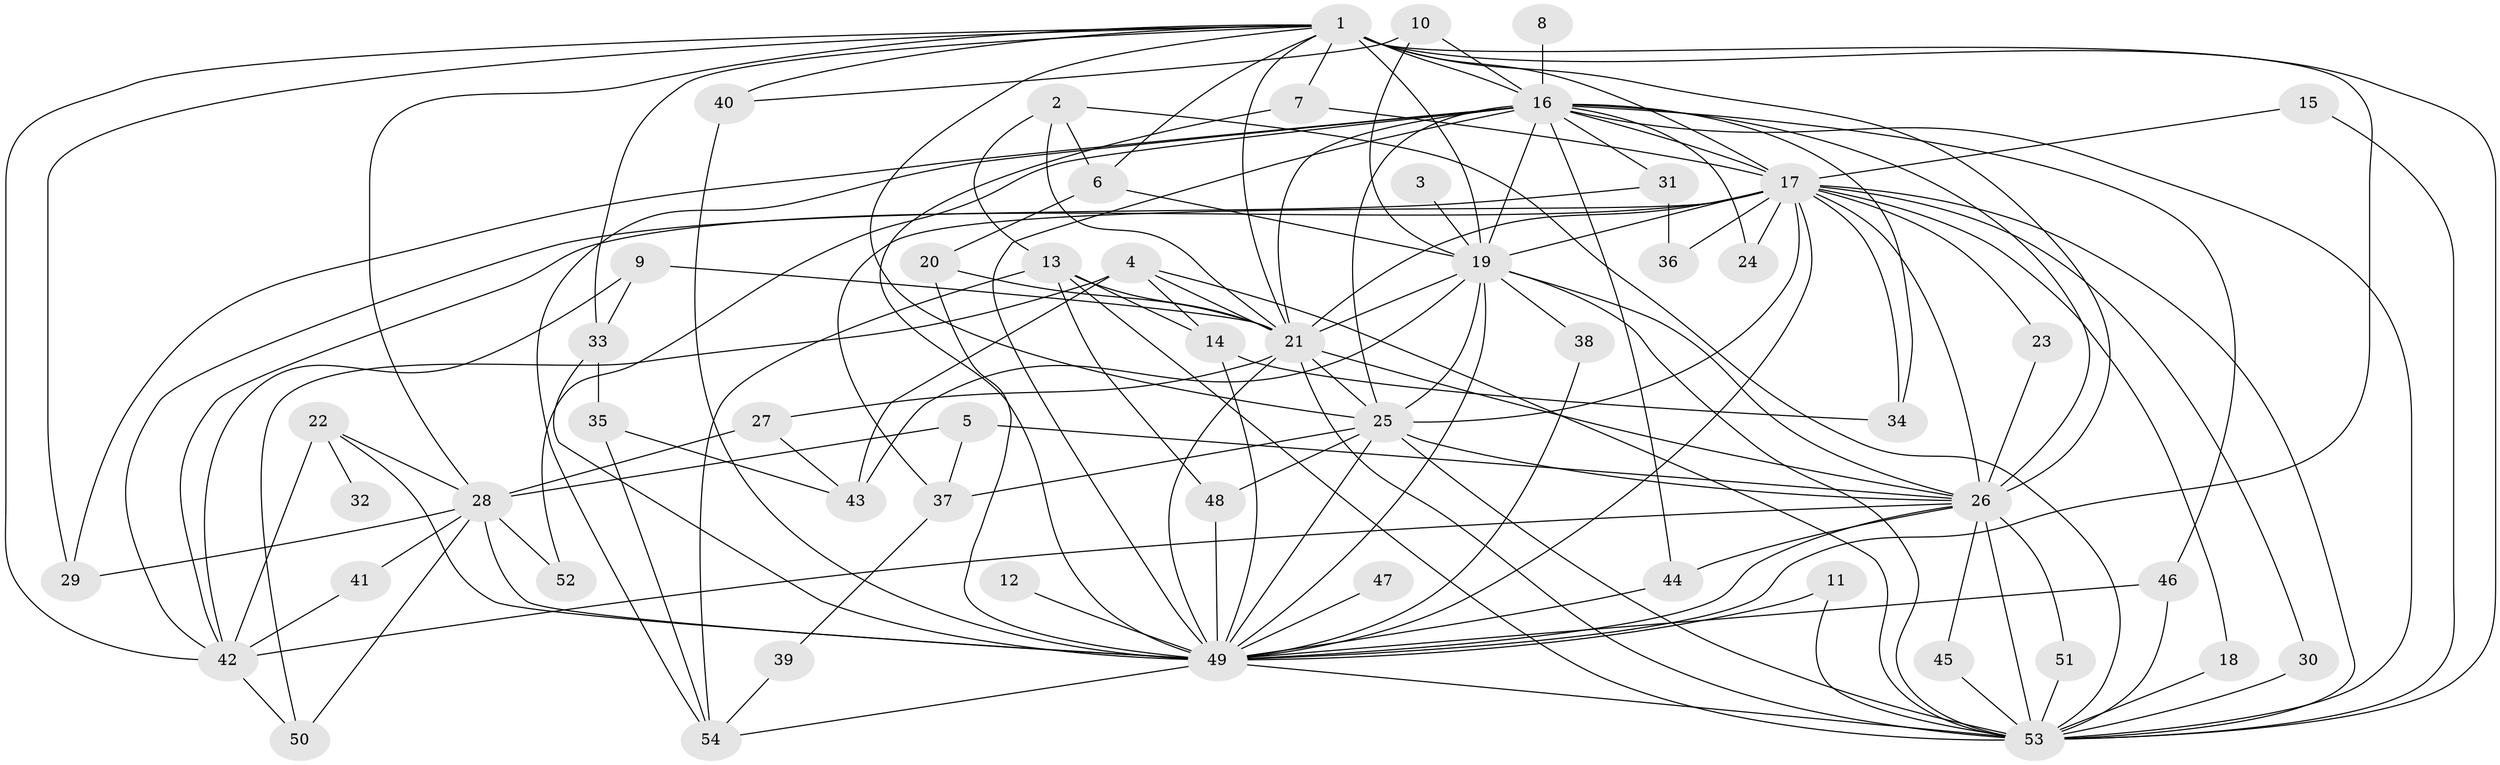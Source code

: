 // original degree distribution, {28: 0.011627906976744186, 21: 0.023255813953488372, 13: 0.023255813953488372, 18: 0.011627906976744186, 16: 0.023255813953488372, 22: 0.011627906976744186, 17: 0.011627906976744186, 10: 0.011627906976744186, 4: 0.05813953488372093, 8: 0.011627906976744186, 6: 0.011627906976744186, 2: 0.5232558139534884, 3: 0.23255813953488372, 5: 0.03488372093023256}
// Generated by graph-tools (version 1.1) at 2025/36/03/04/25 23:36:33]
// undirected, 54 vertices, 140 edges
graph export_dot {
  node [color=gray90,style=filled];
  1;
  2;
  3;
  4;
  5;
  6;
  7;
  8;
  9;
  10;
  11;
  12;
  13;
  14;
  15;
  16;
  17;
  18;
  19;
  20;
  21;
  22;
  23;
  24;
  25;
  26;
  27;
  28;
  29;
  30;
  31;
  32;
  33;
  34;
  35;
  36;
  37;
  38;
  39;
  40;
  41;
  42;
  43;
  44;
  45;
  46;
  47;
  48;
  49;
  50;
  51;
  52;
  53;
  54;
  1 -- 6 [weight=1.0];
  1 -- 7 [weight=1.0];
  1 -- 16 [weight=2.0];
  1 -- 17 [weight=3.0];
  1 -- 19 [weight=2.0];
  1 -- 21 [weight=3.0];
  1 -- 25 [weight=2.0];
  1 -- 26 [weight=3.0];
  1 -- 28 [weight=2.0];
  1 -- 29 [weight=1.0];
  1 -- 33 [weight=1.0];
  1 -- 40 [weight=1.0];
  1 -- 42 [weight=1.0];
  1 -- 49 [weight=2.0];
  1 -- 53 [weight=2.0];
  2 -- 6 [weight=1.0];
  2 -- 13 [weight=1.0];
  2 -- 21 [weight=1.0];
  2 -- 53 [weight=1.0];
  3 -- 19 [weight=1.0];
  4 -- 14 [weight=1.0];
  4 -- 21 [weight=1.0];
  4 -- 43 [weight=1.0];
  4 -- 50 [weight=1.0];
  4 -- 53 [weight=1.0];
  5 -- 26 [weight=1.0];
  5 -- 28 [weight=1.0];
  5 -- 37 [weight=1.0];
  6 -- 19 [weight=1.0];
  6 -- 20 [weight=1.0];
  7 -- 17 [weight=1.0];
  7 -- 49 [weight=1.0];
  8 -- 16 [weight=1.0];
  9 -- 21 [weight=1.0];
  9 -- 33 [weight=1.0];
  9 -- 42 [weight=1.0];
  10 -- 16 [weight=1.0];
  10 -- 19 [weight=1.0];
  10 -- 40 [weight=1.0];
  11 -- 49 [weight=1.0];
  11 -- 53 [weight=1.0];
  12 -- 49 [weight=1.0];
  13 -- 14 [weight=1.0];
  13 -- 21 [weight=1.0];
  13 -- 48 [weight=1.0];
  13 -- 53 [weight=1.0];
  13 -- 54 [weight=1.0];
  14 -- 34 [weight=1.0];
  14 -- 49 [weight=1.0];
  15 -- 17 [weight=1.0];
  15 -- 53 [weight=1.0];
  16 -- 17 [weight=1.0];
  16 -- 19 [weight=1.0];
  16 -- 21 [weight=1.0];
  16 -- 24 [weight=1.0];
  16 -- 25 [weight=1.0];
  16 -- 26 [weight=1.0];
  16 -- 29 [weight=1.0];
  16 -- 31 [weight=1.0];
  16 -- 34 [weight=1.0];
  16 -- 44 [weight=1.0];
  16 -- 46 [weight=1.0];
  16 -- 49 [weight=2.0];
  16 -- 52 [weight=1.0];
  16 -- 53 [weight=1.0];
  16 -- 54 [weight=1.0];
  17 -- 18 [weight=1.0];
  17 -- 19 [weight=1.0];
  17 -- 21 [weight=1.0];
  17 -- 23 [weight=1.0];
  17 -- 24 [weight=1.0];
  17 -- 25 [weight=1.0];
  17 -- 26 [weight=1.0];
  17 -- 30 [weight=1.0];
  17 -- 34 [weight=1.0];
  17 -- 36 [weight=2.0];
  17 -- 37 [weight=1.0];
  17 -- 42 [weight=1.0];
  17 -- 49 [weight=1.0];
  17 -- 53 [weight=1.0];
  18 -- 53 [weight=1.0];
  19 -- 21 [weight=1.0];
  19 -- 25 [weight=2.0];
  19 -- 26 [weight=1.0];
  19 -- 38 [weight=1.0];
  19 -- 43 [weight=1.0];
  19 -- 49 [weight=1.0];
  19 -- 53 [weight=1.0];
  20 -- 21 [weight=1.0];
  20 -- 49 [weight=1.0];
  21 -- 25 [weight=2.0];
  21 -- 26 [weight=1.0];
  21 -- 27 [weight=1.0];
  21 -- 49 [weight=2.0];
  21 -- 53 [weight=1.0];
  22 -- 28 [weight=1.0];
  22 -- 32 [weight=1.0];
  22 -- 42 [weight=1.0];
  22 -- 49 [weight=1.0];
  23 -- 26 [weight=1.0];
  25 -- 26 [weight=1.0];
  25 -- 37 [weight=1.0];
  25 -- 48 [weight=1.0];
  25 -- 49 [weight=1.0];
  25 -- 53 [weight=1.0];
  26 -- 42 [weight=1.0];
  26 -- 44 [weight=1.0];
  26 -- 45 [weight=1.0];
  26 -- 49 [weight=1.0];
  26 -- 51 [weight=1.0];
  26 -- 53 [weight=2.0];
  27 -- 28 [weight=1.0];
  27 -- 43 [weight=1.0];
  28 -- 29 [weight=1.0];
  28 -- 41 [weight=1.0];
  28 -- 49 [weight=1.0];
  28 -- 50 [weight=1.0];
  28 -- 52 [weight=1.0];
  30 -- 53 [weight=1.0];
  31 -- 36 [weight=1.0];
  31 -- 42 [weight=1.0];
  33 -- 35 [weight=1.0];
  33 -- 49 [weight=1.0];
  35 -- 43 [weight=1.0];
  35 -- 54 [weight=1.0];
  37 -- 39 [weight=1.0];
  38 -- 49 [weight=1.0];
  39 -- 54 [weight=1.0];
  40 -- 49 [weight=1.0];
  41 -- 42 [weight=1.0];
  42 -- 50 [weight=1.0];
  44 -- 49 [weight=1.0];
  45 -- 53 [weight=1.0];
  46 -- 49 [weight=1.0];
  46 -- 53 [weight=1.0];
  47 -- 49 [weight=1.0];
  48 -- 49 [weight=1.0];
  49 -- 53 [weight=1.0];
  49 -- 54 [weight=1.0];
  51 -- 53 [weight=1.0];
}
